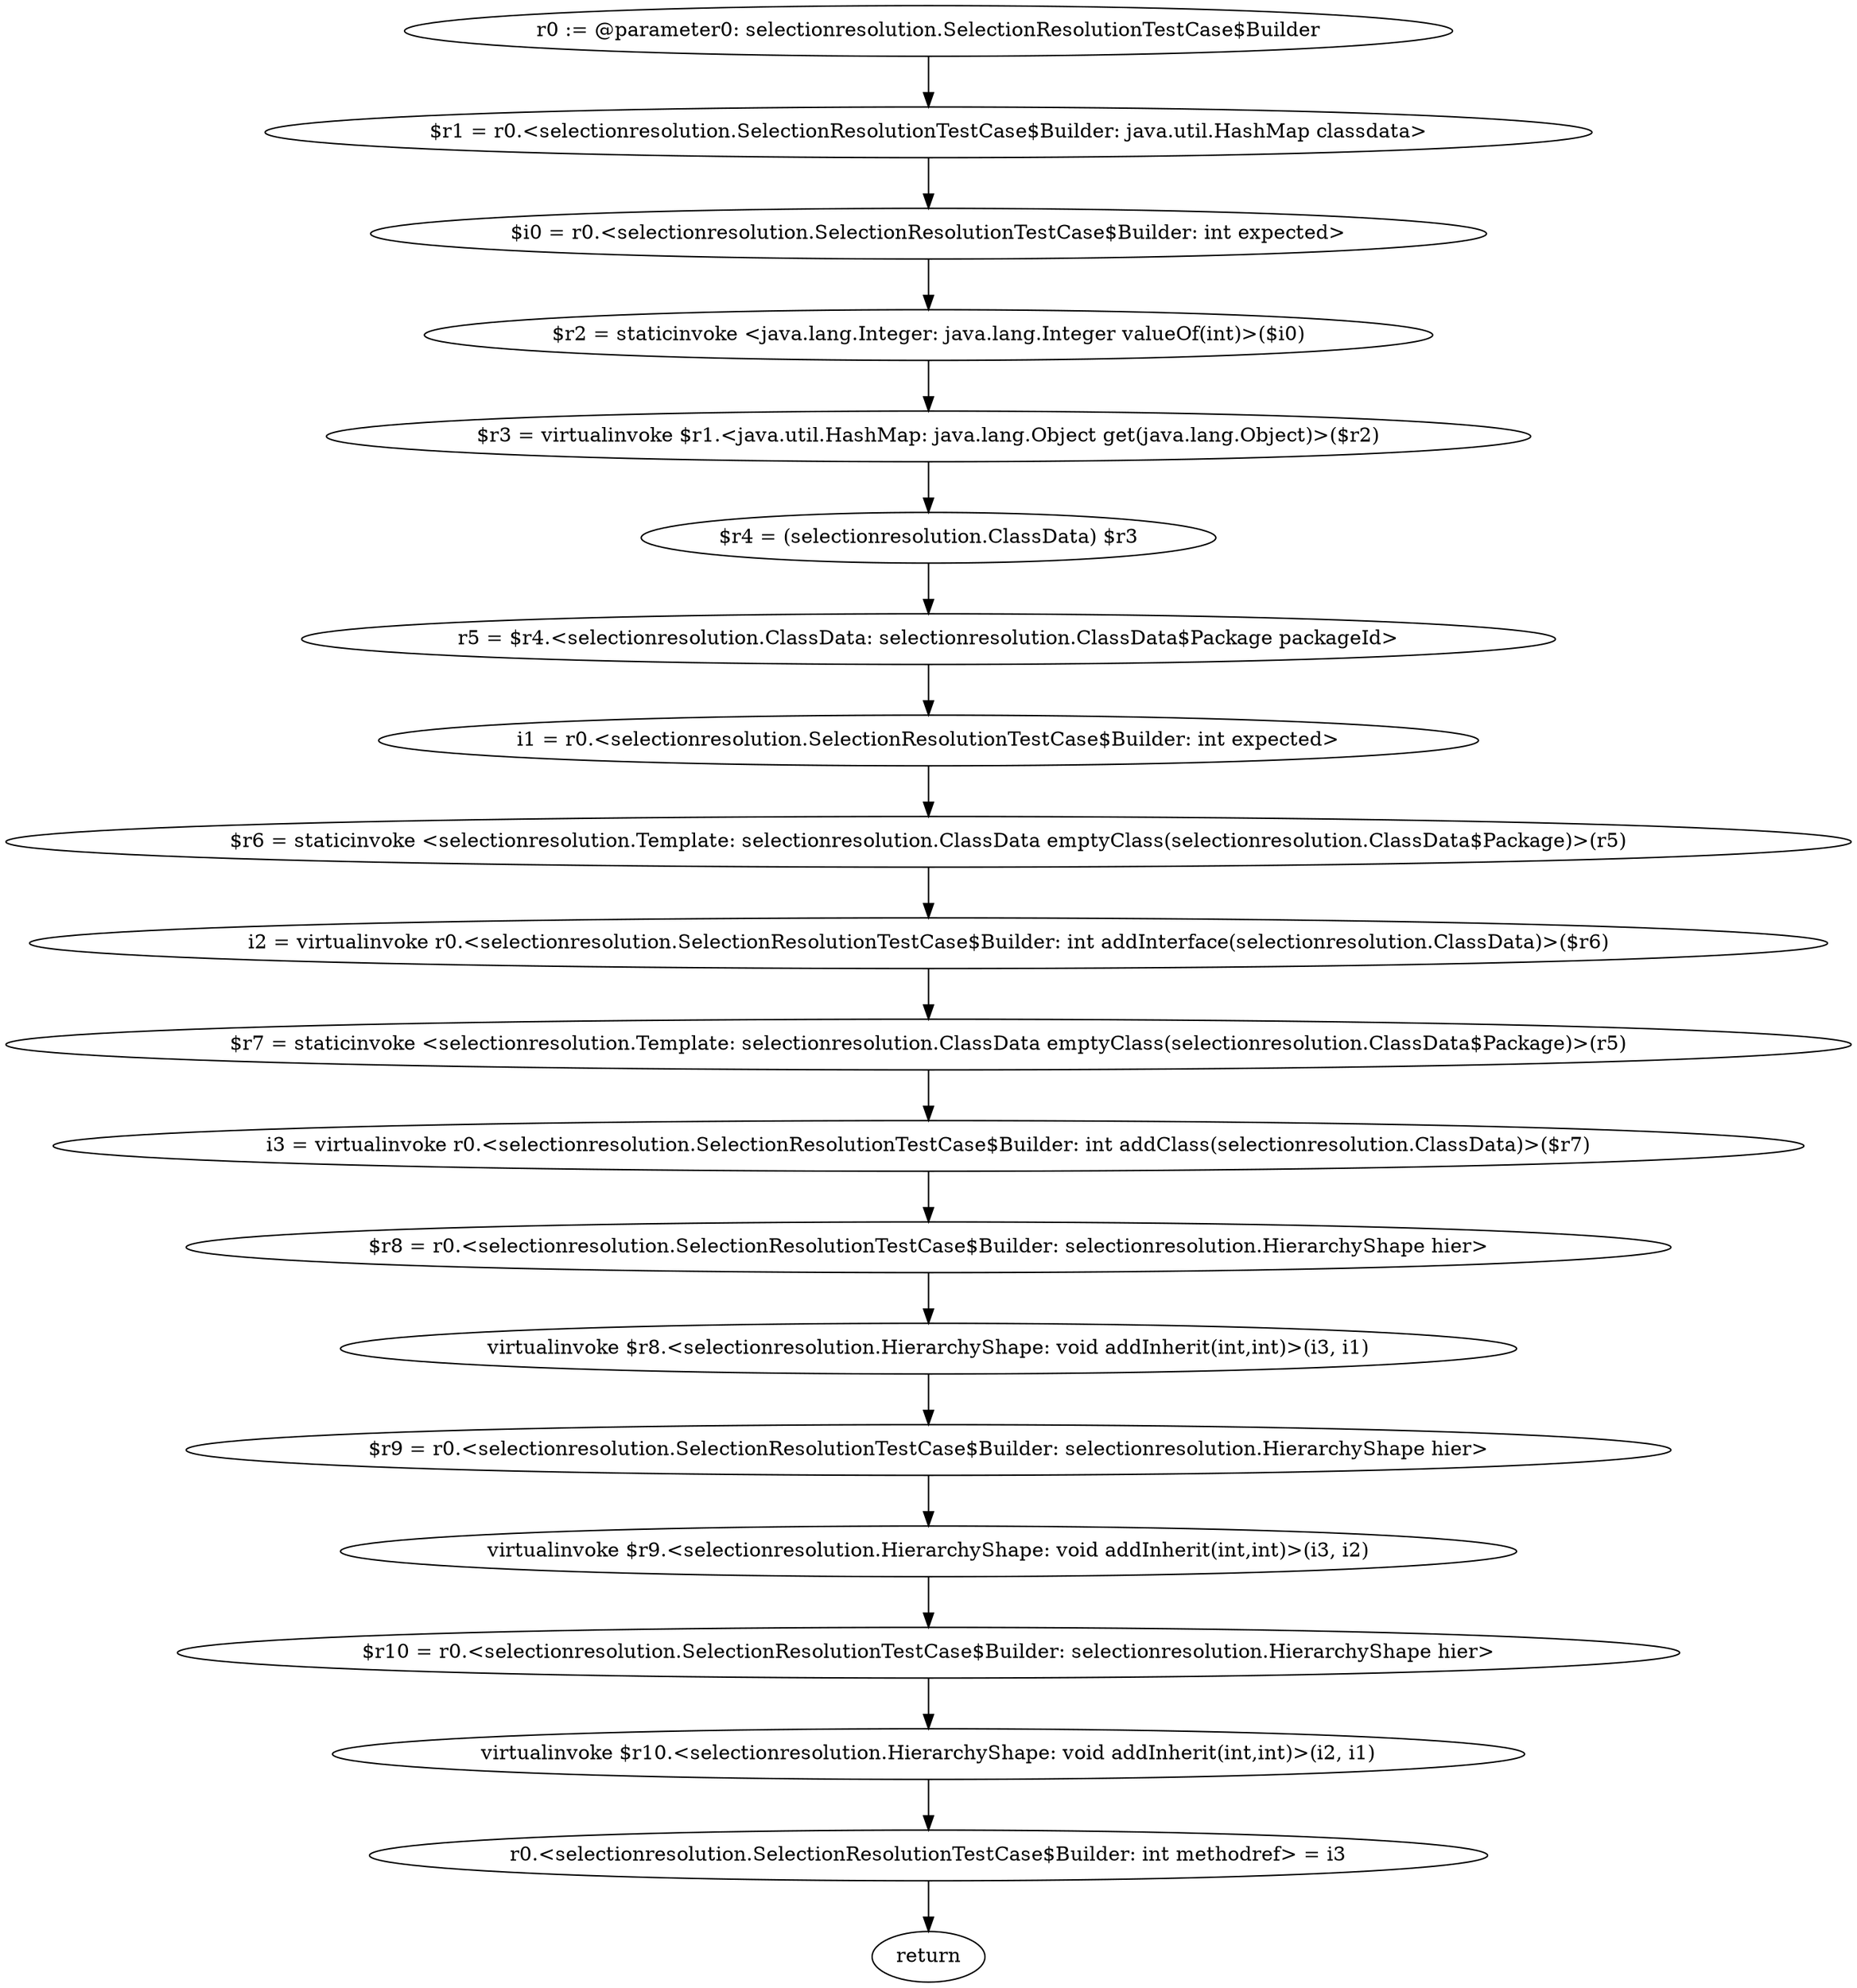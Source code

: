 digraph "unitGraph" {
    "r0 := @parameter0: selectionresolution.SelectionResolutionTestCase$Builder"
    "$r1 = r0.<selectionresolution.SelectionResolutionTestCase$Builder: java.util.HashMap classdata>"
    "$i0 = r0.<selectionresolution.SelectionResolutionTestCase$Builder: int expected>"
    "$r2 = staticinvoke <java.lang.Integer: java.lang.Integer valueOf(int)>($i0)"
    "$r3 = virtualinvoke $r1.<java.util.HashMap: java.lang.Object get(java.lang.Object)>($r2)"
    "$r4 = (selectionresolution.ClassData) $r3"
    "r5 = $r4.<selectionresolution.ClassData: selectionresolution.ClassData$Package packageId>"
    "i1 = r0.<selectionresolution.SelectionResolutionTestCase$Builder: int expected>"
    "$r6 = staticinvoke <selectionresolution.Template: selectionresolution.ClassData emptyClass(selectionresolution.ClassData$Package)>(r5)"
    "i2 = virtualinvoke r0.<selectionresolution.SelectionResolutionTestCase$Builder: int addInterface(selectionresolution.ClassData)>($r6)"
    "$r7 = staticinvoke <selectionresolution.Template: selectionresolution.ClassData emptyClass(selectionresolution.ClassData$Package)>(r5)"
    "i3 = virtualinvoke r0.<selectionresolution.SelectionResolutionTestCase$Builder: int addClass(selectionresolution.ClassData)>($r7)"
    "$r8 = r0.<selectionresolution.SelectionResolutionTestCase$Builder: selectionresolution.HierarchyShape hier>"
    "virtualinvoke $r8.<selectionresolution.HierarchyShape: void addInherit(int,int)>(i3, i1)"
    "$r9 = r0.<selectionresolution.SelectionResolutionTestCase$Builder: selectionresolution.HierarchyShape hier>"
    "virtualinvoke $r9.<selectionresolution.HierarchyShape: void addInherit(int,int)>(i3, i2)"
    "$r10 = r0.<selectionresolution.SelectionResolutionTestCase$Builder: selectionresolution.HierarchyShape hier>"
    "virtualinvoke $r10.<selectionresolution.HierarchyShape: void addInherit(int,int)>(i2, i1)"
    "r0.<selectionresolution.SelectionResolutionTestCase$Builder: int methodref> = i3"
    "return"
    "r0 := @parameter0: selectionresolution.SelectionResolutionTestCase$Builder"->"$r1 = r0.<selectionresolution.SelectionResolutionTestCase$Builder: java.util.HashMap classdata>";
    "$r1 = r0.<selectionresolution.SelectionResolutionTestCase$Builder: java.util.HashMap classdata>"->"$i0 = r0.<selectionresolution.SelectionResolutionTestCase$Builder: int expected>";
    "$i0 = r0.<selectionresolution.SelectionResolutionTestCase$Builder: int expected>"->"$r2 = staticinvoke <java.lang.Integer: java.lang.Integer valueOf(int)>($i0)";
    "$r2 = staticinvoke <java.lang.Integer: java.lang.Integer valueOf(int)>($i0)"->"$r3 = virtualinvoke $r1.<java.util.HashMap: java.lang.Object get(java.lang.Object)>($r2)";
    "$r3 = virtualinvoke $r1.<java.util.HashMap: java.lang.Object get(java.lang.Object)>($r2)"->"$r4 = (selectionresolution.ClassData) $r3";
    "$r4 = (selectionresolution.ClassData) $r3"->"r5 = $r4.<selectionresolution.ClassData: selectionresolution.ClassData$Package packageId>";
    "r5 = $r4.<selectionresolution.ClassData: selectionresolution.ClassData$Package packageId>"->"i1 = r0.<selectionresolution.SelectionResolutionTestCase$Builder: int expected>";
    "i1 = r0.<selectionresolution.SelectionResolutionTestCase$Builder: int expected>"->"$r6 = staticinvoke <selectionresolution.Template: selectionresolution.ClassData emptyClass(selectionresolution.ClassData$Package)>(r5)";
    "$r6 = staticinvoke <selectionresolution.Template: selectionresolution.ClassData emptyClass(selectionresolution.ClassData$Package)>(r5)"->"i2 = virtualinvoke r0.<selectionresolution.SelectionResolutionTestCase$Builder: int addInterface(selectionresolution.ClassData)>($r6)";
    "i2 = virtualinvoke r0.<selectionresolution.SelectionResolutionTestCase$Builder: int addInterface(selectionresolution.ClassData)>($r6)"->"$r7 = staticinvoke <selectionresolution.Template: selectionresolution.ClassData emptyClass(selectionresolution.ClassData$Package)>(r5)";
    "$r7 = staticinvoke <selectionresolution.Template: selectionresolution.ClassData emptyClass(selectionresolution.ClassData$Package)>(r5)"->"i3 = virtualinvoke r0.<selectionresolution.SelectionResolutionTestCase$Builder: int addClass(selectionresolution.ClassData)>($r7)";
    "i3 = virtualinvoke r0.<selectionresolution.SelectionResolutionTestCase$Builder: int addClass(selectionresolution.ClassData)>($r7)"->"$r8 = r0.<selectionresolution.SelectionResolutionTestCase$Builder: selectionresolution.HierarchyShape hier>";
    "$r8 = r0.<selectionresolution.SelectionResolutionTestCase$Builder: selectionresolution.HierarchyShape hier>"->"virtualinvoke $r8.<selectionresolution.HierarchyShape: void addInherit(int,int)>(i3, i1)";
    "virtualinvoke $r8.<selectionresolution.HierarchyShape: void addInherit(int,int)>(i3, i1)"->"$r9 = r0.<selectionresolution.SelectionResolutionTestCase$Builder: selectionresolution.HierarchyShape hier>";
    "$r9 = r0.<selectionresolution.SelectionResolutionTestCase$Builder: selectionresolution.HierarchyShape hier>"->"virtualinvoke $r9.<selectionresolution.HierarchyShape: void addInherit(int,int)>(i3, i2)";
    "virtualinvoke $r9.<selectionresolution.HierarchyShape: void addInherit(int,int)>(i3, i2)"->"$r10 = r0.<selectionresolution.SelectionResolutionTestCase$Builder: selectionresolution.HierarchyShape hier>";
    "$r10 = r0.<selectionresolution.SelectionResolutionTestCase$Builder: selectionresolution.HierarchyShape hier>"->"virtualinvoke $r10.<selectionresolution.HierarchyShape: void addInherit(int,int)>(i2, i1)";
    "virtualinvoke $r10.<selectionresolution.HierarchyShape: void addInherit(int,int)>(i2, i1)"->"r0.<selectionresolution.SelectionResolutionTestCase$Builder: int methodref> = i3";
    "r0.<selectionresolution.SelectionResolutionTestCase$Builder: int methodref> = i3"->"return";
}
